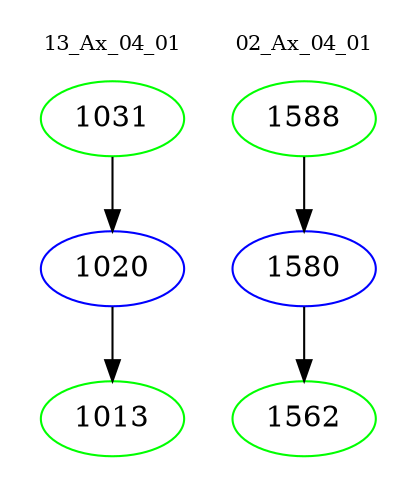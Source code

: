 digraph{
subgraph cluster_0 {
color = white
label = "13_Ax_04_01";
fontsize=10;
T0_1031 [label="1031", color="green"]
T0_1031 -> T0_1020 [color="black"]
T0_1020 [label="1020", color="blue"]
T0_1020 -> T0_1013 [color="black"]
T0_1013 [label="1013", color="green"]
}
subgraph cluster_1 {
color = white
label = "02_Ax_04_01";
fontsize=10;
T1_1588 [label="1588", color="green"]
T1_1588 -> T1_1580 [color="black"]
T1_1580 [label="1580", color="blue"]
T1_1580 -> T1_1562 [color="black"]
T1_1562 [label="1562", color="green"]
}
}
